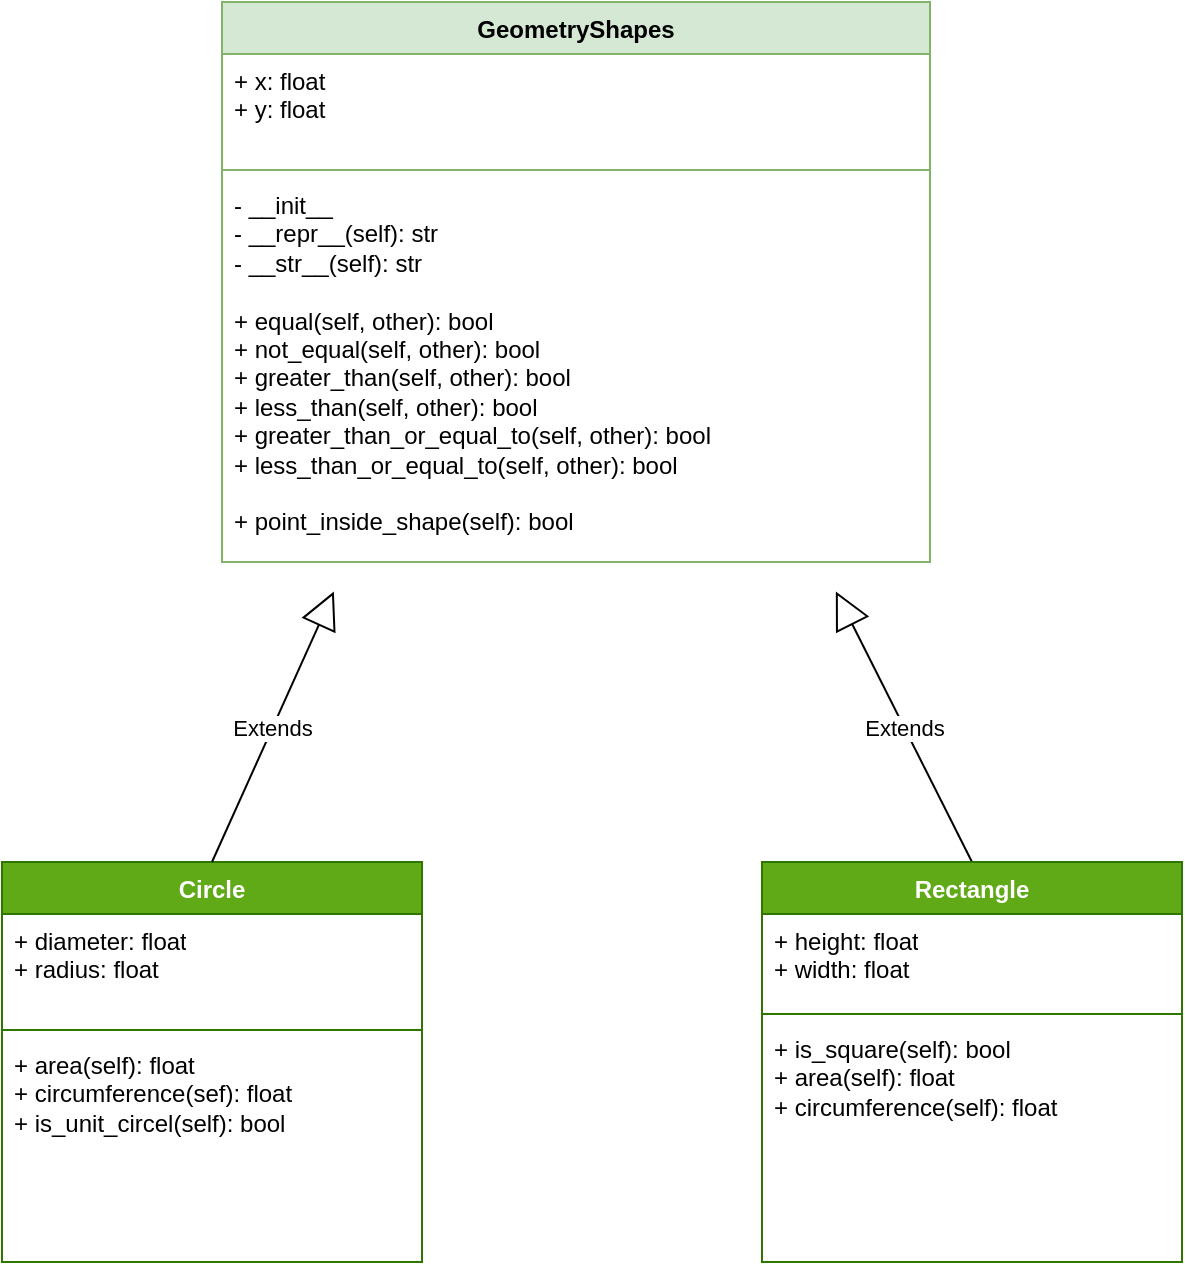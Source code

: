 <mxfile version="22.0.2" type="github">
  <diagram id="C5RBs43oDa-KdzZeNtuy" name="Page-1">
    <mxGraphModel dx="786" dy="467" grid="1" gridSize="10" guides="1" tooltips="1" connect="1" arrows="1" fold="1" page="1" pageScale="1" pageWidth="827" pageHeight="1169" math="0" shadow="0">
      <root>
        <mxCell id="WIyWlLk6GJQsqaUBKTNV-0" />
        <mxCell id="WIyWlLk6GJQsqaUBKTNV-1" parent="WIyWlLk6GJQsqaUBKTNV-0" />
        <mxCell id="4JsJQQCCOiamE_zAF1IR-0" value="GeometryShapes" style="swimlane;fontStyle=1;align=center;verticalAlign=top;childLayout=stackLayout;horizontal=1;startSize=26;horizontalStack=0;resizeParent=1;resizeParentMax=0;resizeLast=0;collapsible=1;marginBottom=0;whiteSpace=wrap;html=1;fillColor=#d5e8d4;strokeColor=#82b366;" parent="WIyWlLk6GJQsqaUBKTNV-1" vertex="1">
          <mxGeometry x="190" y="40" width="354" height="280" as="geometry" />
        </mxCell>
        <mxCell id="4JsJQQCCOiamE_zAF1IR-1" value="+ x: float&lt;br&gt;+ y: float&lt;br&gt;&lt;br&gt;-&amp;nbsp;" style="text;strokeColor=none;fillColor=none;align=left;verticalAlign=top;spacingLeft=4;spacingRight=4;overflow=hidden;rotatable=0;points=[[0,0.5],[1,0.5]];portConstraint=eastwest;whiteSpace=wrap;html=1;" parent="4JsJQQCCOiamE_zAF1IR-0" vertex="1">
          <mxGeometry y="26" width="354" height="54" as="geometry" />
        </mxCell>
        <mxCell id="4JsJQQCCOiamE_zAF1IR-2" value="" style="line;strokeWidth=1;fillColor=none;align=left;verticalAlign=middle;spacingTop=-1;spacingLeft=3;spacingRight=3;rotatable=0;labelPosition=right;points=[];portConstraint=eastwest;strokeColor=inherit;" parent="4JsJQQCCOiamE_zAF1IR-0" vertex="1">
          <mxGeometry y="80" width="354" height="8" as="geometry" />
        </mxCell>
        <mxCell id="4JsJQQCCOiamE_zAF1IR-3" value="- __init__&lt;br&gt;- __repr__(self): str&lt;br&gt;- __str__(self): str&lt;br&gt;&lt;br&gt;+ equal(self, other): bool&lt;br&gt;+ not_equal(self, other): bool&lt;br&gt;+ greater_than(self, other): bool&lt;br&gt;+ less_than(self, other): bool&lt;br&gt;+ greater_than_or_equal_to(self, other): bool&lt;br&gt;+ less_than_or_equal_to(self, other): bool&lt;br&gt;&lt;br&gt;+ point_inside_shape(self): bool" style="text;strokeColor=none;fillColor=none;align=left;verticalAlign=top;spacingLeft=4;spacingRight=4;overflow=hidden;rotatable=0;points=[[0,0.5],[1,0.5]];portConstraint=eastwest;whiteSpace=wrap;html=1;" parent="4JsJQQCCOiamE_zAF1IR-0" vertex="1">
          <mxGeometry y="88" width="354" height="192" as="geometry" />
        </mxCell>
        <mxCell id="4JsJQQCCOiamE_zAF1IR-6" value="Circle" style="swimlane;fontStyle=1;align=center;verticalAlign=top;childLayout=stackLayout;horizontal=1;startSize=26;horizontalStack=0;resizeParent=1;resizeParentMax=0;resizeLast=0;collapsible=1;marginBottom=0;whiteSpace=wrap;html=1;fillColor=#60a917;strokeColor=#2D7600;fontColor=#ffffff;" parent="WIyWlLk6GJQsqaUBKTNV-1" vertex="1">
          <mxGeometry x="80" y="470" width="210" height="200" as="geometry" />
        </mxCell>
        <mxCell id="4JsJQQCCOiamE_zAF1IR-7" value="+ diameter: float&lt;br&gt;+ radius: float" style="text;strokeColor=none;fillColor=none;align=left;verticalAlign=top;spacingLeft=4;spacingRight=4;overflow=hidden;rotatable=0;points=[[0,0.5],[1,0.5]];portConstraint=eastwest;whiteSpace=wrap;html=1;" parent="4JsJQQCCOiamE_zAF1IR-6" vertex="1">
          <mxGeometry y="26" width="210" height="54" as="geometry" />
        </mxCell>
        <mxCell id="4JsJQQCCOiamE_zAF1IR-8" value="" style="line;strokeWidth=1;fillColor=none;align=left;verticalAlign=middle;spacingTop=-1;spacingLeft=3;spacingRight=3;rotatable=0;labelPosition=right;points=[];portConstraint=eastwest;strokeColor=inherit;" parent="4JsJQQCCOiamE_zAF1IR-6" vertex="1">
          <mxGeometry y="80" width="210" height="8" as="geometry" />
        </mxCell>
        <mxCell id="4JsJQQCCOiamE_zAF1IR-9" value="+ area(self): float&lt;br&gt;+&amp;nbsp;circumference(sef): float&lt;br&gt;+ is_unit_circel(self): bool" style="text;strokeColor=none;fillColor=none;align=left;verticalAlign=top;spacingLeft=4;spacingRight=4;overflow=hidden;rotatable=0;points=[[0,0.5],[1,0.5]];portConstraint=eastwest;whiteSpace=wrap;html=1;" parent="4JsJQQCCOiamE_zAF1IR-6" vertex="1">
          <mxGeometry y="88" width="210" height="112" as="geometry" />
        </mxCell>
        <mxCell id="4JsJQQCCOiamE_zAF1IR-14" value="Extends" style="endArrow=block;endSize=16;endFill=0;html=1;rounded=0;exitX=0.5;exitY=0;exitDx=0;exitDy=0;entryX=0.158;entryY=1.077;entryDx=0;entryDy=0;entryPerimeter=0;" parent="WIyWlLk6GJQsqaUBKTNV-1" source="4JsJQQCCOiamE_zAF1IR-6" target="4JsJQQCCOiamE_zAF1IR-3" edge="1">
          <mxGeometry width="160" relative="1" as="geometry">
            <mxPoint x="320" y="360" as="sourcePoint" />
            <mxPoint x="300" y="290" as="targetPoint" />
          </mxGeometry>
        </mxCell>
        <mxCell id="4JsJQQCCOiamE_zAF1IR-15" value="Extends" style="endArrow=block;endSize=16;endFill=0;html=1;rounded=0;exitX=0.5;exitY=0;exitDx=0;exitDy=0;entryX=0.867;entryY=1.077;entryDx=0;entryDy=0;entryPerimeter=0;" parent="WIyWlLk6GJQsqaUBKTNV-1" source="4JsJQQCCOiamE_zAF1IR-10" target="4JsJQQCCOiamE_zAF1IR-3" edge="1">
          <mxGeometry width="160" relative="1" as="geometry">
            <mxPoint x="540" y="360" as="sourcePoint" />
            <mxPoint x="420" y="300" as="targetPoint" />
            <Array as="points" />
          </mxGeometry>
        </mxCell>
        <mxCell id="4JsJQQCCOiamE_zAF1IR-10" value="Rectangle" style="swimlane;fontStyle=1;align=center;verticalAlign=top;childLayout=stackLayout;horizontal=1;startSize=26;horizontalStack=0;resizeParent=1;resizeParentMax=0;resizeLast=0;collapsible=1;marginBottom=0;whiteSpace=wrap;html=1;fillColor=#60a917;strokeColor=#2D7600;fontColor=#ffffff;" parent="WIyWlLk6GJQsqaUBKTNV-1" vertex="1">
          <mxGeometry x="460" y="470" width="210" height="200" as="geometry" />
        </mxCell>
        <mxCell id="4JsJQQCCOiamE_zAF1IR-11" value="+ height: float&lt;br&gt;+ width: float" style="text;strokeColor=none;fillColor=none;align=left;verticalAlign=top;spacingLeft=4;spacingRight=4;overflow=hidden;rotatable=0;points=[[0,0.5],[1,0.5]];portConstraint=eastwest;whiteSpace=wrap;html=1;" parent="4JsJQQCCOiamE_zAF1IR-10" vertex="1">
          <mxGeometry y="26" width="210" height="46" as="geometry" />
        </mxCell>
        <mxCell id="4JsJQQCCOiamE_zAF1IR-12" value="" style="line;strokeWidth=1;fillColor=none;align=left;verticalAlign=middle;spacingTop=-1;spacingLeft=3;spacingRight=3;rotatable=0;labelPosition=right;points=[];portConstraint=eastwest;strokeColor=inherit;" parent="4JsJQQCCOiamE_zAF1IR-10" vertex="1">
          <mxGeometry y="72" width="210" height="8" as="geometry" />
        </mxCell>
        <mxCell id="4JsJQQCCOiamE_zAF1IR-13" value="+ is_square(self): bool&lt;br&gt;+ area(self): float&lt;br style=&quot;border-color: var(--border-color);&quot;&gt;+&amp;nbsp;circumference(self): float" style="text;strokeColor=none;fillColor=none;align=left;verticalAlign=top;spacingLeft=4;spacingRight=4;overflow=hidden;rotatable=0;points=[[0,0.5],[1,0.5]];portConstraint=eastwest;whiteSpace=wrap;html=1;" parent="4JsJQQCCOiamE_zAF1IR-10" vertex="1">
          <mxGeometry y="80" width="210" height="120" as="geometry" />
        </mxCell>
      </root>
    </mxGraphModel>
  </diagram>
</mxfile>
